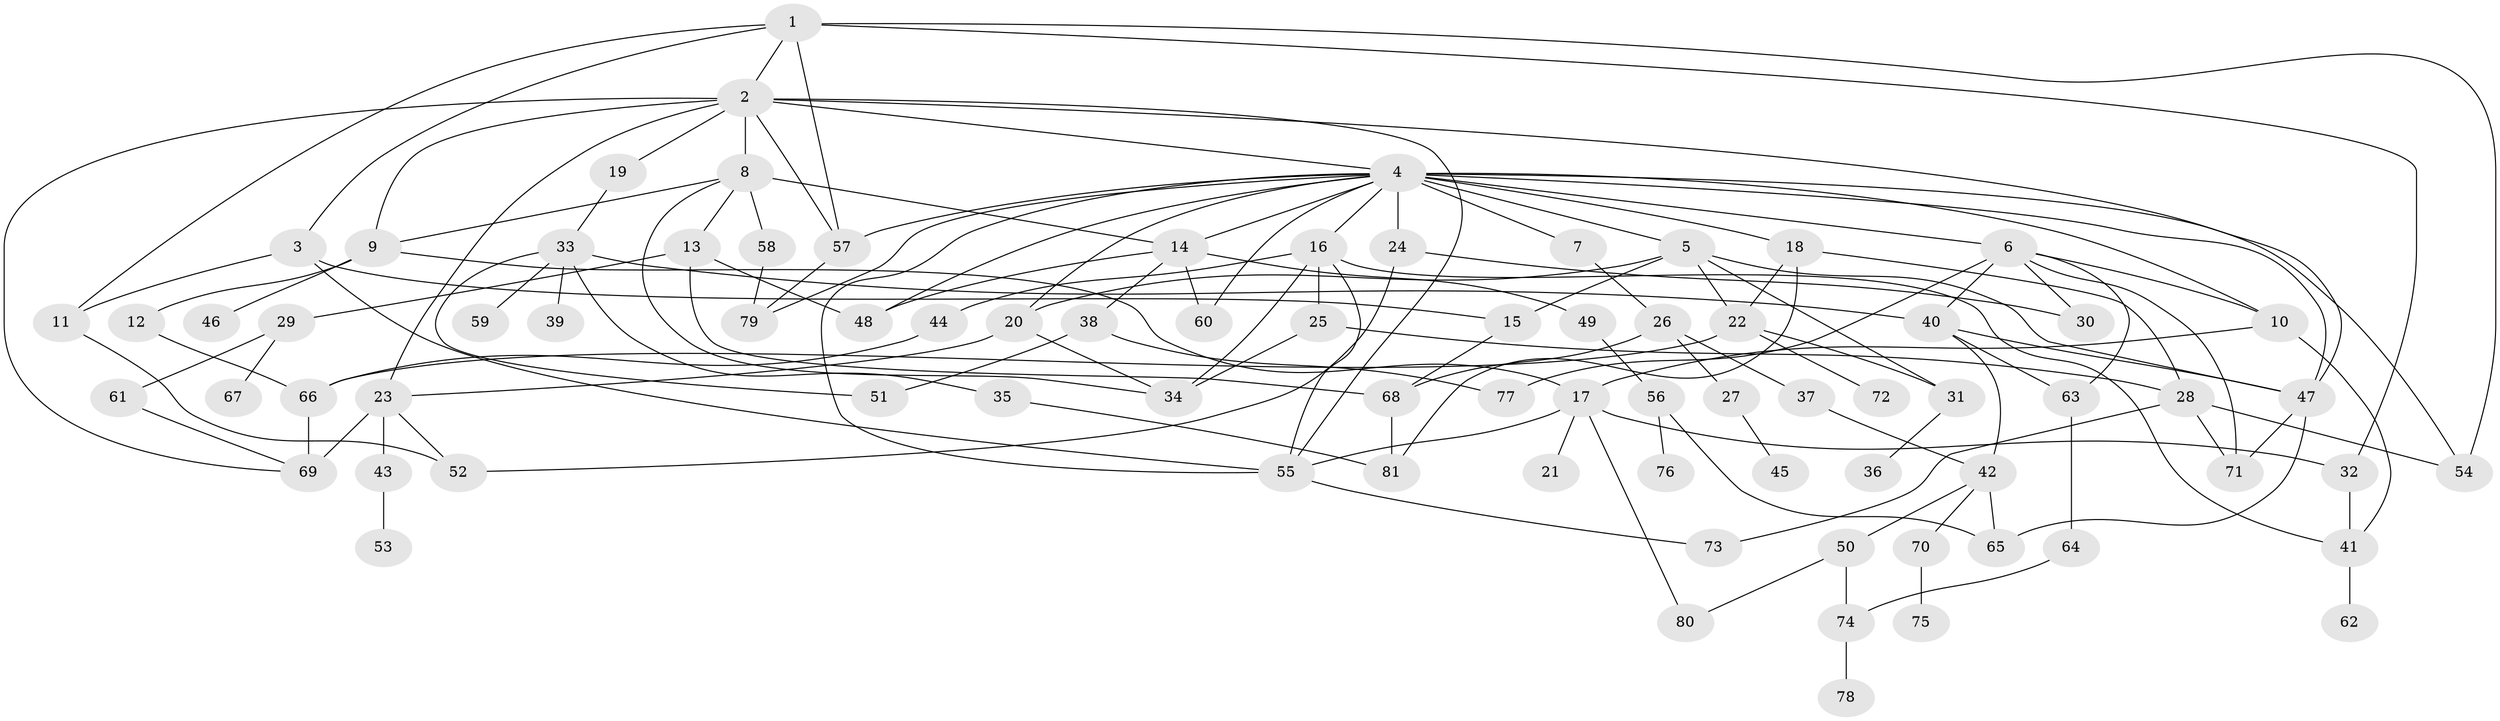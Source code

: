 // original degree distribution, {6: 0.08208955223880597, 3: 0.208955223880597, 8: 0.014925373134328358, 2: 0.35074626865671643, 10: 0.007462686567164179, 1: 0.15671641791044777, 5: 0.05970149253731343, 7: 0.007462686567164179, 4: 0.11194029850746269}
// Generated by graph-tools (version 1.1) at 2025/48/03/04/25 22:48:56]
// undirected, 81 vertices, 137 edges
graph export_dot {
  node [color=gray90,style=filled];
  1;
  2;
  3;
  4;
  5;
  6;
  7;
  8;
  9;
  10;
  11;
  12;
  13;
  14;
  15;
  16;
  17;
  18;
  19;
  20;
  21;
  22;
  23;
  24;
  25;
  26;
  27;
  28;
  29;
  30;
  31;
  32;
  33;
  34;
  35;
  36;
  37;
  38;
  39;
  40;
  41;
  42;
  43;
  44;
  45;
  46;
  47;
  48;
  49;
  50;
  51;
  52;
  53;
  54;
  55;
  56;
  57;
  58;
  59;
  60;
  61;
  62;
  63;
  64;
  65;
  66;
  67;
  68;
  69;
  70;
  71;
  72;
  73;
  74;
  75;
  76;
  77;
  78;
  79;
  80;
  81;
  1 -- 2 [weight=1.0];
  1 -- 3 [weight=1.0];
  1 -- 11 [weight=1.0];
  1 -- 32 [weight=1.0];
  1 -- 54 [weight=1.0];
  1 -- 57 [weight=1.0];
  2 -- 4 [weight=1.0];
  2 -- 8 [weight=4.0];
  2 -- 9 [weight=1.0];
  2 -- 19 [weight=1.0];
  2 -- 23 [weight=1.0];
  2 -- 47 [weight=2.0];
  2 -- 55 [weight=1.0];
  2 -- 57 [weight=1.0];
  2 -- 69 [weight=1.0];
  3 -- 11 [weight=1.0];
  3 -- 15 [weight=1.0];
  3 -- 55 [weight=1.0];
  4 -- 5 [weight=1.0];
  4 -- 6 [weight=2.0];
  4 -- 7 [weight=1.0];
  4 -- 10 [weight=1.0];
  4 -- 14 [weight=1.0];
  4 -- 16 [weight=1.0];
  4 -- 18 [weight=1.0];
  4 -- 20 [weight=1.0];
  4 -- 24 [weight=1.0];
  4 -- 47 [weight=2.0];
  4 -- 48 [weight=1.0];
  4 -- 54 [weight=1.0];
  4 -- 55 [weight=1.0];
  4 -- 57 [weight=1.0];
  4 -- 60 [weight=1.0];
  4 -- 79 [weight=1.0];
  5 -- 15 [weight=1.0];
  5 -- 20 [weight=1.0];
  5 -- 22 [weight=1.0];
  5 -- 31 [weight=1.0];
  5 -- 47 [weight=1.0];
  6 -- 10 [weight=1.0];
  6 -- 30 [weight=1.0];
  6 -- 40 [weight=1.0];
  6 -- 63 [weight=1.0];
  6 -- 71 [weight=1.0];
  6 -- 77 [weight=1.0];
  7 -- 26 [weight=1.0];
  8 -- 9 [weight=1.0];
  8 -- 13 [weight=1.0];
  8 -- 14 [weight=1.0];
  8 -- 34 [weight=1.0];
  8 -- 58 [weight=1.0];
  9 -- 12 [weight=1.0];
  9 -- 17 [weight=1.0];
  9 -- 46 [weight=1.0];
  10 -- 17 [weight=1.0];
  10 -- 41 [weight=1.0];
  11 -- 52 [weight=1.0];
  12 -- 66 [weight=1.0];
  13 -- 29 [weight=1.0];
  13 -- 48 [weight=1.0];
  13 -- 68 [weight=1.0];
  14 -- 38 [weight=1.0];
  14 -- 48 [weight=1.0];
  14 -- 49 [weight=1.0];
  14 -- 60 [weight=1.0];
  15 -- 68 [weight=1.0];
  16 -- 25 [weight=2.0];
  16 -- 34 [weight=1.0];
  16 -- 41 [weight=1.0];
  16 -- 44 [weight=1.0];
  16 -- 55 [weight=1.0];
  17 -- 21 [weight=2.0];
  17 -- 32 [weight=1.0];
  17 -- 55 [weight=1.0];
  17 -- 80 [weight=1.0];
  18 -- 22 [weight=1.0];
  18 -- 28 [weight=2.0];
  18 -- 81 [weight=1.0];
  19 -- 33 [weight=1.0];
  20 -- 23 [weight=1.0];
  20 -- 34 [weight=1.0];
  22 -- 31 [weight=1.0];
  22 -- 66 [weight=1.0];
  22 -- 72 [weight=1.0];
  23 -- 43 [weight=1.0];
  23 -- 52 [weight=1.0];
  23 -- 69 [weight=2.0];
  24 -- 30 [weight=1.0];
  24 -- 52 [weight=1.0];
  25 -- 28 [weight=1.0];
  25 -- 34 [weight=1.0];
  26 -- 27 [weight=1.0];
  26 -- 37 [weight=1.0];
  26 -- 68 [weight=1.0];
  27 -- 45 [weight=1.0];
  28 -- 54 [weight=2.0];
  28 -- 71 [weight=1.0];
  28 -- 73 [weight=1.0];
  29 -- 61 [weight=1.0];
  29 -- 67 [weight=1.0];
  31 -- 36 [weight=1.0];
  32 -- 41 [weight=1.0];
  33 -- 35 [weight=1.0];
  33 -- 39 [weight=1.0];
  33 -- 40 [weight=1.0];
  33 -- 51 [weight=1.0];
  33 -- 59 [weight=1.0];
  35 -- 81 [weight=1.0];
  37 -- 42 [weight=1.0];
  38 -- 51 [weight=1.0];
  38 -- 77 [weight=1.0];
  40 -- 42 [weight=1.0];
  40 -- 47 [weight=1.0];
  40 -- 63 [weight=1.0];
  41 -- 62 [weight=1.0];
  42 -- 50 [weight=1.0];
  42 -- 65 [weight=1.0];
  42 -- 70 [weight=1.0];
  43 -- 53 [weight=1.0];
  44 -- 66 [weight=1.0];
  47 -- 65 [weight=1.0];
  47 -- 71 [weight=1.0];
  49 -- 56 [weight=1.0];
  50 -- 74 [weight=1.0];
  50 -- 80 [weight=1.0];
  55 -- 73 [weight=1.0];
  56 -- 65 [weight=1.0];
  56 -- 76 [weight=1.0];
  57 -- 79 [weight=1.0];
  58 -- 79 [weight=1.0];
  61 -- 69 [weight=1.0];
  63 -- 64 [weight=1.0];
  64 -- 74 [weight=1.0];
  66 -- 69 [weight=1.0];
  68 -- 81 [weight=1.0];
  70 -- 75 [weight=1.0];
  74 -- 78 [weight=1.0];
}
